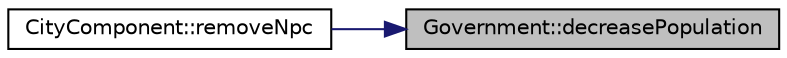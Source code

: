 digraph "Government::decreasePopulation"
{
 // LATEX_PDF_SIZE
  edge [fontname="Helvetica",fontsize="10",labelfontname="Helvetica",labelfontsize="10"];
  node [fontname="Helvetica",fontsize="10",shape=record];
  rankdir="RL";
  Node1 [label="Government::decreasePopulation",height=0.2,width=0.4,color="black", fillcolor="grey75", style="filled", fontcolor="black",tooltip="Decreases the population by a specified amount."];
  Node1 -> Node2 [dir="back",color="midnightblue",fontsize="10",style="solid",fontname="Helvetica"];
  Node2 [label="CityComponent::removeNpc",height=0.2,width=0.4,color="black", fillcolor="white", style="filled",URL="$classCityComponent.html#a8975812793b87b8578a21ce2ed13b015",tooltip="Removes an NPC observer from the component."];
}

